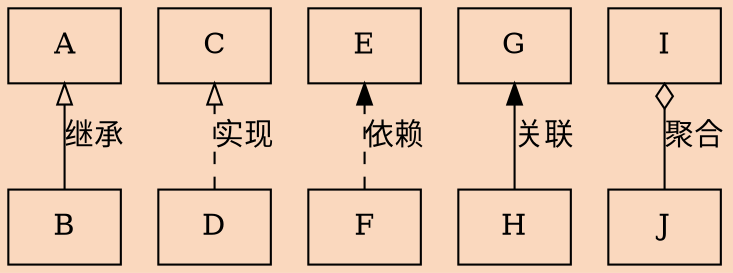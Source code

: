 digraph uml {
  /* Entities */
  bgcolor="#fad8be"
  node  [shape="box" ]
  rankdir=BT
  B -> A [arrowhead=empty label="继承"]
  D -> C [label="实现",style="dashed",arrowhead="empty"]
  F -> E [label="依赖",style="dashed"]
  H -> G [label="关联"]
  J -> I [label="聚合",arrowhead="ediamond"]
  //i -> j[arrowhead="empty"]
  //edge[dir=back]
  /* Relationships */

}
